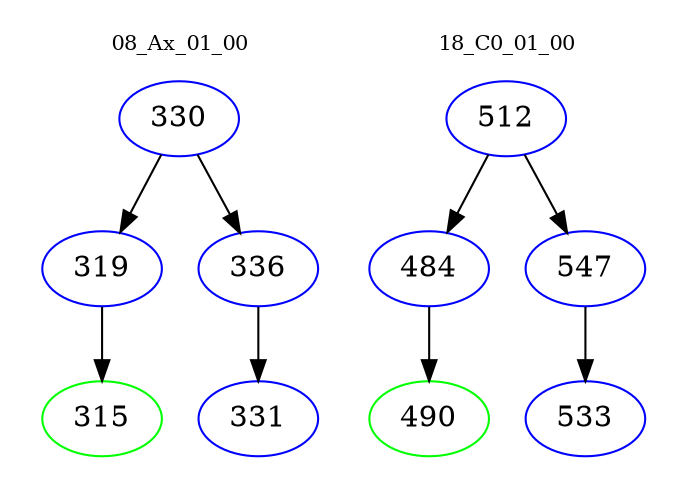 digraph{
subgraph cluster_0 {
color = white
label = "08_Ax_01_00";
fontsize=10;
T0_330 [label="330", color="blue"]
T0_330 -> T0_319 [color="black"]
T0_319 [label="319", color="blue"]
T0_319 -> T0_315 [color="black"]
T0_315 [label="315", color="green"]
T0_330 -> T0_336 [color="black"]
T0_336 [label="336", color="blue"]
T0_336 -> T0_331 [color="black"]
T0_331 [label="331", color="blue"]
}
subgraph cluster_1 {
color = white
label = "18_C0_01_00";
fontsize=10;
T1_512 [label="512", color="blue"]
T1_512 -> T1_484 [color="black"]
T1_484 [label="484", color="blue"]
T1_484 -> T1_490 [color="black"]
T1_490 [label="490", color="green"]
T1_512 -> T1_547 [color="black"]
T1_547 [label="547", color="blue"]
T1_547 -> T1_533 [color="black"]
T1_533 [label="533", color="blue"]
}
}
